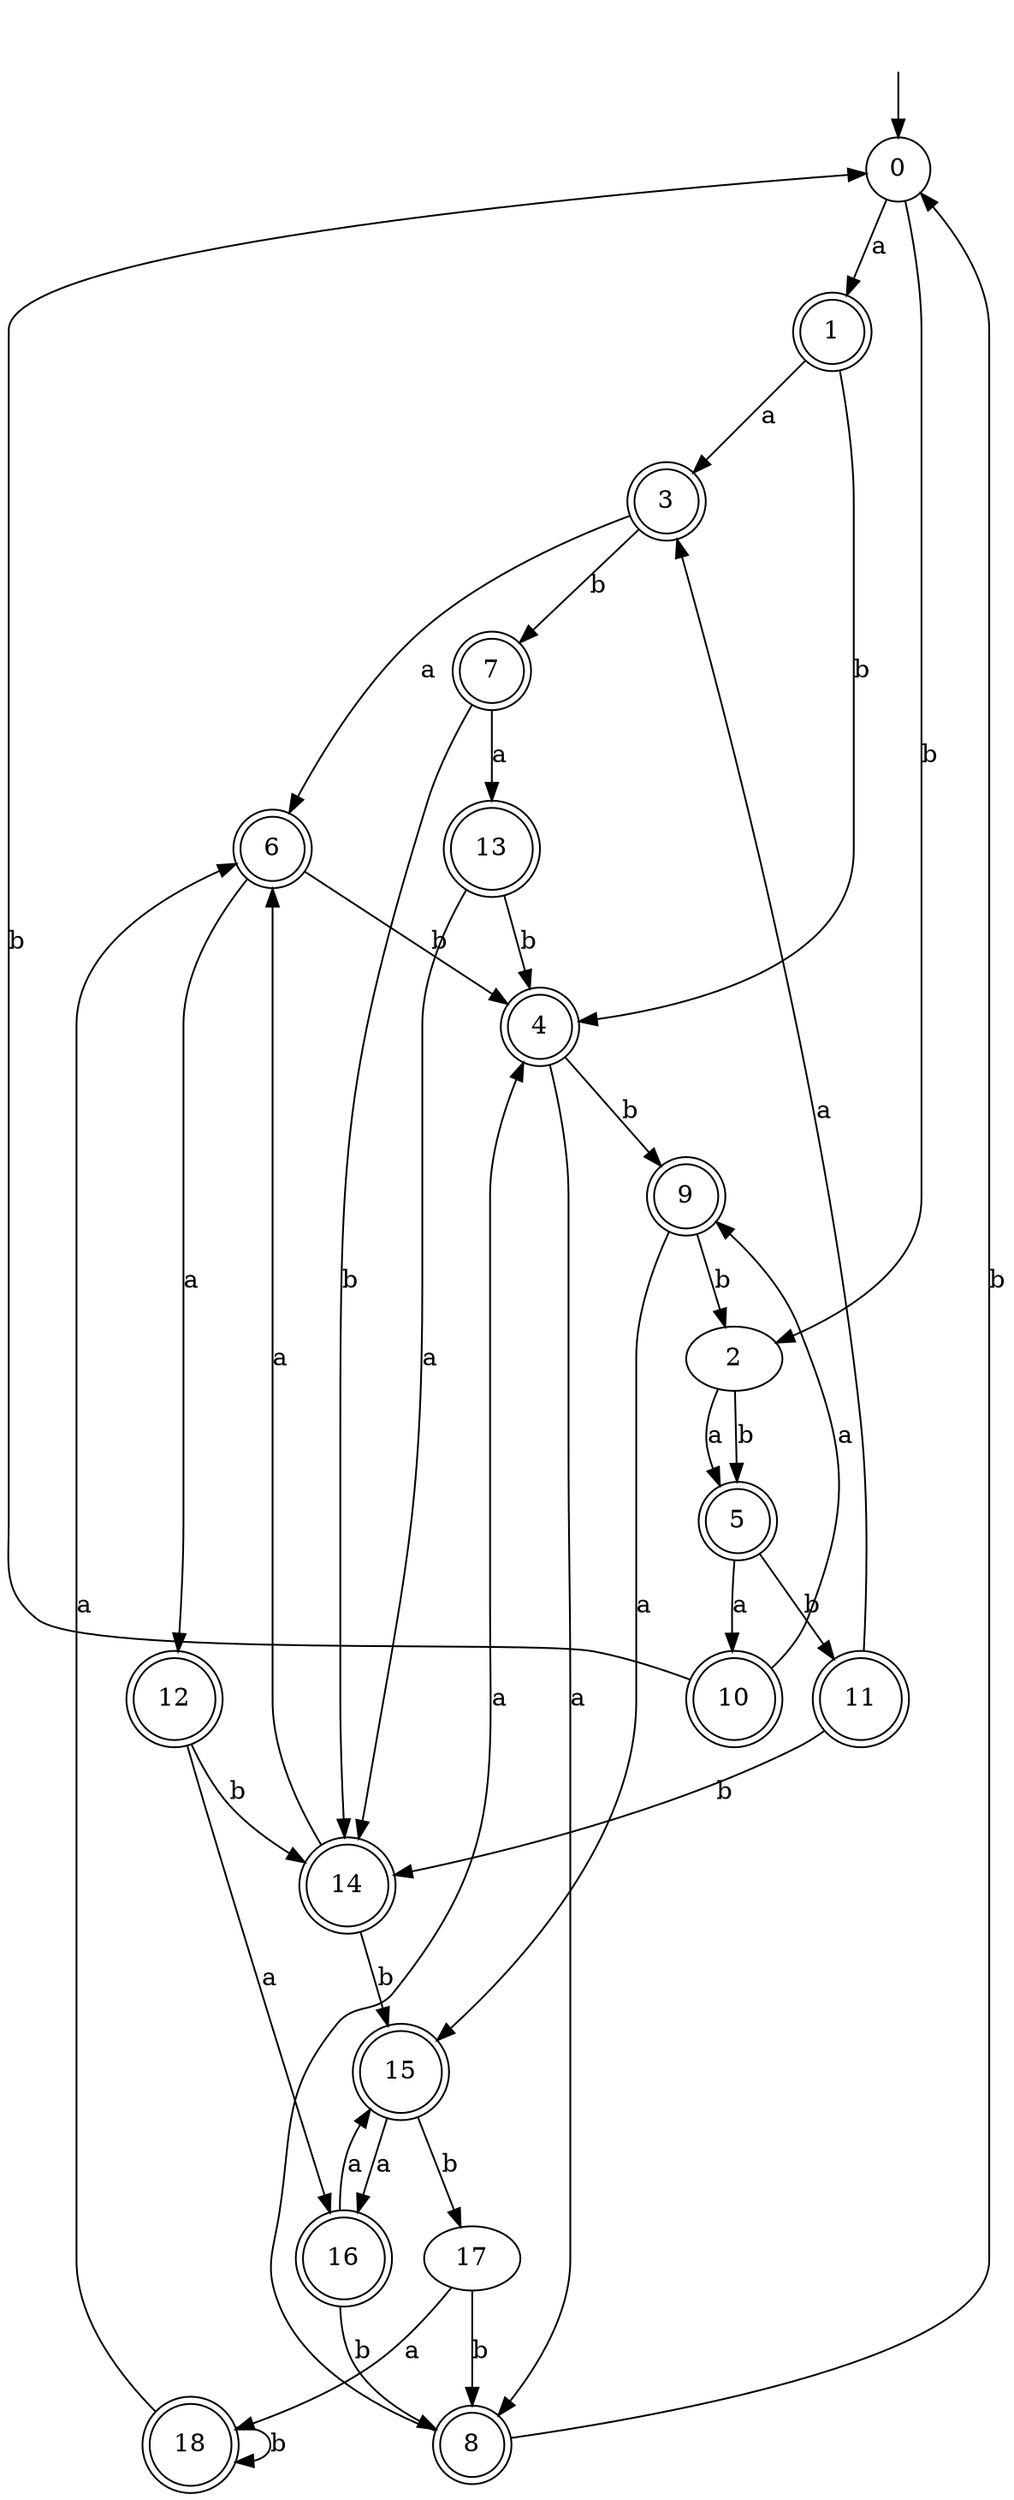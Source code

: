 digraph RandomDFA {
  __start0 [label="", shape=none];
  __start0 -> 0 [label=""];
  0 [shape=circle]
  0 -> 1 [label="a"]
  0 -> 2 [label="b"]
  1 [shape=doublecircle]
  1 -> 3 [label="a"]
  1 -> 4 [label="b"]
  2
  2 -> 5 [label="a"]
  2 -> 5 [label="b"]
  3 [shape=doublecircle]
  3 -> 6 [label="a"]
  3 -> 7 [label="b"]
  4 [shape=doublecircle]
  4 -> 8 [label="a"]
  4 -> 9 [label="b"]
  5 [shape=doublecircle]
  5 -> 10 [label="a"]
  5 -> 11 [label="b"]
  6 [shape=doublecircle]
  6 -> 12 [label="a"]
  6 -> 4 [label="b"]
  7 [shape=doublecircle]
  7 -> 13 [label="a"]
  7 -> 14 [label="b"]
  8 [shape=doublecircle]
  8 -> 4 [label="a"]
  8 -> 0 [label="b"]
  9 [shape=doublecircle]
  9 -> 15 [label="a"]
  9 -> 2 [label="b"]
  10 [shape=doublecircle]
  10 -> 9 [label="a"]
  10 -> 0 [label="b"]
  11 [shape=doublecircle]
  11 -> 3 [label="a"]
  11 -> 14 [label="b"]
  12 [shape=doublecircle]
  12 -> 16 [label="a"]
  12 -> 14 [label="b"]
  13 [shape=doublecircle]
  13 -> 14 [label="a"]
  13 -> 4 [label="b"]
  14 [shape=doublecircle]
  14 -> 6 [label="a"]
  14 -> 15 [label="b"]
  15 [shape=doublecircle]
  15 -> 16 [label="a"]
  15 -> 17 [label="b"]
  16 [shape=doublecircle]
  16 -> 15 [label="a"]
  16 -> 8 [label="b"]
  17
  17 -> 18 [label="a"]
  17 -> 8 [label="b"]
  18 [shape=doublecircle]
  18 -> 6 [label="a"]
  18 -> 18 [label="b"]
}
